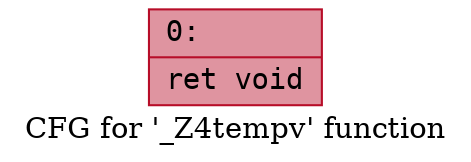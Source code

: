 digraph "CFG for '_Z4tempv' function" {
	label="CFG for '_Z4tempv' function";

	Node0x600001858320 [shape=record,color="#b70d28ff", style=filled, fillcolor="#b70d2870" fontname="Courier",label="{0:\l|  ret void\l}"];
}
